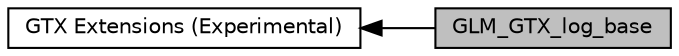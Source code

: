 digraph "GLM_GTX_log_base"
{
  edge [fontname="Helvetica",fontsize="10",labelfontname="Helvetica",labelfontsize="10"];
  node [fontname="Helvetica",fontsize="10",shape=box];
  rankdir=LR;
  Node2 [label="GTX Extensions (Experimental)",height=0.2,width=0.4,color="black", fillcolor="white", style="filled",URL="$group__gtx.html",tooltip="Functions and types that the GLSL specification doesn't define, but useful to have for a C++ program."];
  Node1 [label="GLM_GTX_log_base",height=0.2,width=0.4,color="black", fillcolor="grey75", style="filled", fontcolor="black",tooltip="Logarithm for any base. base can be a vector or a scalar."];
  Node2->Node1 [shape=plaintext, dir="back", style="solid"];
}
